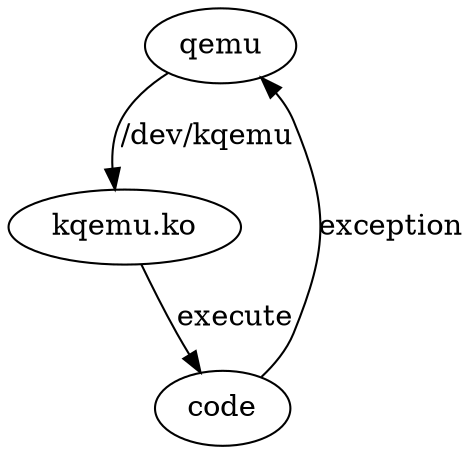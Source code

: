 //dot -T ps < kqemu.dot > kqemu.eps
digraph structure {
"qemu" -> "kqemu.ko" [label="/dev/kqemu"]
"kqemu.ko" -> "code" [label="execute"]
"code" -> "qemu" [label="exception"]
}
